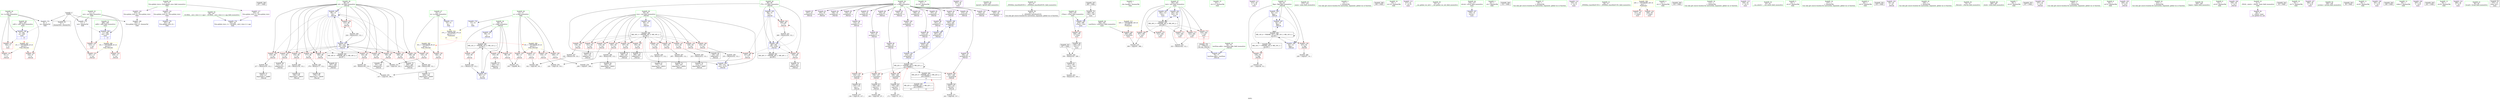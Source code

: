 digraph "SVFG" {
	label="SVFG";

	Node0x55ad871c8540 [shape=record,color=grey,label="{NodeID: 0\nNullPtr}"];
	Node0x55ad871c8540 -> Node0x55ad871e8010[style=solid];
	Node0x55ad871c8540 -> Node0x55ad871ef2a0[style=solid];
	Node0x55ad871c8540 -> Node0x55ad871ef3a0[style=solid];
	Node0x55ad871c8540 -> Node0x55ad871ef8a0[style=solid];
	Node0x55ad872152b0 [shape=record,color=black,label="{NodeID: 346\n257 = PHI()\n}"];
	Node0x55ad871ebd60 [shape=record,color=grey,label="{NodeID: 263\n217 = Binary(216, 112, )\n}"];
	Node0x55ad871ebd60 -> Node0x55ad871e9320[style=solid];
	Node0x55ad871ef8a0 [shape=record,color=blue, style = dotted,label="{NodeID: 180\n353\<--3\nllvm.global_ctors_2\<--dummyVal\nGlob }"];
	Node0x55ad871e6b20 [shape=record,color=purple,label="{NodeID: 97\n207\<--18\narrayidx54\<--a\n_Z4evali\n}"];
	Node0x55ad871e4bc0 [shape=record,color=green,label="{NodeID: 14\n41\<--1\n.str.10\<--dummyObj\nGlob }"];
	Node0x55ad871f7af0 [shape=record,color=grey,label="{NodeID: 277\n136 = cmp(135, 137, )\n}"];
	Node0x55ad871ea430 [shape=record,color=blue,label="{NodeID: 194\n84\<--233\nrow\<--inc70\n_Z4evali\n}"];
	Node0x55ad871ea430 -> Node0x55ad87201ba0[style=dashed];
	Node0x55ad871e7680 [shape=record,color=purple,label="{NodeID: 111\n303\<--36\n\<--.str.8\nmain\n}"];
	Node0x55ad871e5830 [shape=record,color=green,label="{NodeID: 28\n18\<--19\na\<--a_field_insensitive\nGlob }"];
	Node0x55ad871e5830 -> Node0x55ad871e9800[style=solid];
	Node0x55ad871e5830 -> Node0x55ad871e98d0[style=solid];
	Node0x55ad871e5830 -> Node0x55ad871e99a0[style=solid];
	Node0x55ad871e5830 -> Node0x55ad871e9a70[style=solid];
	Node0x55ad871e5830 -> Node0x55ad871e9b40[style=solid];
	Node0x55ad871e5830 -> Node0x55ad871e9c10[style=solid];
	Node0x55ad871e5830 -> Node0x55ad871e9ce0[style=solid];
	Node0x55ad871e5830 -> Node0x55ad871e9db0[style=solid];
	Node0x55ad871e5830 -> Node0x55ad871e9e80[style=solid];
	Node0x55ad871e5830 -> Node0x55ad871e9f50[style=solid];
	Node0x55ad871e5830 -> Node0x55ad871ea020[style=solid];
	Node0x55ad871e5830 -> Node0x55ad871ea0f0[style=solid];
	Node0x55ad871e5830 -> Node0x55ad871ea1c0[style=solid];
	Node0x55ad871e5830 -> Node0x55ad871e6a50[style=solid];
	Node0x55ad871e5830 -> Node0x55ad871e6b20[style=solid];
	Node0x55ad871e5830 -> Node0x55ad871e6bf0[style=solid];
	Node0x55ad871e5830 -> Node0x55ad871e6cc0[style=solid];
	Node0x55ad871e5830 -> Node0x55ad871e6d90[style=solid];
	Node0x55ad871e5830 -> Node0x55ad871e6e60[style=solid];
	Node0x55ad871e5830 -> Node0x55ad871e6f30[style=solid];
	Node0x55ad872034a0 [shape=record,color=black,label="{NodeID: 291\nMR_22V_2 = PHI(MR_22V_3, MR_22V_1, )\npts\{190000 \}\n|{<s0>13|<s1>13}}"];
	Node0x55ad872034a0:s0 -> Node0x55ad872011a0[style=dashed,color=red];
	Node0x55ad872034a0:s1 -> Node0x55ad872043a0[style=dashed,color=red];
	Node0x55ad871ecad0 [shape=record,color=red,label="{NodeID: 125\n99\<--13\n\<--n\n_Z4evali\n}"];
	Node0x55ad871ecad0 -> Node0x55ad871f7670[style=solid];
	Node0x55ad871e6510 [shape=record,color=green,label="{NodeID: 42\n242\<--243\nfprintf\<--fprintf_field_insensitive\n}"];
	Node0x55ad871ed630 [shape=record,color=red,label="{NodeID: 139\n128\<--84\n\<--row\n_Z4evali\n}"];
	Node0x55ad871ed630 -> Node0x55ad871e83b0[style=solid];
	Node0x55ad871e81e0 [shape=record,color=black,label="{NodeID: 56\n60\<--61\n\<--_ZNSt8ios_base4InitD1Ev\nCan only get source location for instruction, argument, global var or function.}"];
	Node0x55ad871ee190 [shape=record,color=red,label="{NodeID: 153\n166\<--86\n\<--col\n_Z4evali\n}"];
	Node0x55ad871ee190 -> Node0x55ad871e8960[style=solid];
	Node0x55ad871e8d70 [shape=record,color=black,label="{NodeID: 70\n188\<--187\nidxprom43\<--\n_Z4evali\n}"];
	Node0x55ad871eecf0 [shape=record,color=red,label="{NodeID: 167\n328\<--278\n\<--sTime\nmain\n}"];
	Node0x55ad871eecf0 -> Node0x55ad871e9590[style=solid];
	Node0x55ad871e98d0 [shape=record,color=purple,label="{NodeID: 84\n106\<--18\narraydecay\<--a\n_Z4evali\n}"];
	Node0x55ad871d8ea0 [shape=record,color=green,label="{NodeID: 1\n7\<--1\n__dso_handle\<--dummyObj\nGlob }"];
	Node0x55ad872153b0 [shape=record,color=black,label="{NodeID: 347\n285 = PHI()\n}"];
	Node0x55ad872153b0 -> Node0x55ad871e94c0[style=solid];
	Node0x55ad871ebee0 [shape=record,color=grey,label="{NodeID: 264\n111 = Binary(110, 112, )\n}"];
	Node0x55ad871ebee0 -> Node0x55ad871efb40[style=solid];
	Node0x55ad871ef9a0 [shape=record,color=blue,label="{NodeID: 181\n78\<--77\ntestNum.addr\<--testNum\n_Z4evali\n}"];
	Node0x55ad871e6bf0 [shape=record,color=purple,label="{NodeID: 98\n210\<--18\narrayidx56\<--a\n_Z4evali\n}"];
	Node0x55ad871e6bf0 -> Node0x55ad871f01c0[style=solid];
	Node0x55ad871e4c50 [shape=record,color=green,label="{NodeID: 15\n43\<--1\n.str.11\<--dummyObj\nGlob }"];
	Node0x55ad871f7c70 [shape=record,color=grey,label="{NodeID: 278\n120 = cmp(118, 119, )\n}"];
	Node0x55ad871ea500 [shape=record,color=blue,label="{NodeID: 195\n88\<--14\ni75\<--\n_Z4evali\n}"];
	Node0x55ad871ea500 -> Node0x55ad871ee740[style=dashed];
	Node0x55ad871ea500 -> Node0x55ad871ee810[style=dashed];
	Node0x55ad871ea500 -> Node0x55ad871ee8e0[style=dashed];
	Node0x55ad871ea500 -> Node0x55ad871ea5d0[style=dashed];
	Node0x55ad871ea500 -> Node0x55ad872002a0[style=dashed];
	Node0x55ad871e7750 [shape=record,color=purple,label="{NodeID: 112\n313\<--39\n\<--.str.9\nmain\n}"];
	Node0x55ad871e5930 [shape=record,color=green,label="{NodeID: 29\n47\<--51\nllvm.global_ctors\<--llvm.global_ctors_field_insensitive\nGlob }"];
	Node0x55ad871e5930 -> Node0x55ad871ec2f0[style=solid];
	Node0x55ad871e5930 -> Node0x55ad871ec3f0[style=solid];
	Node0x55ad871e5930 -> Node0x55ad871ec4f0[style=solid];
	Node0x55ad872039a0 [shape=record,color=black,label="{NodeID: 292\nMR_14V_7 = PHI(MR_14V_6, MR_14V_3, )\npts\{83 \}\n}"];
	Node0x55ad872039a0 -> Node0x55ad871ed490[style=dashed];
	Node0x55ad871ecba0 [shape=record,color=red,label="{NodeID: 126\n119\<--13\n\<--n\n_Z4evali\n}"];
	Node0x55ad871ecba0 -> Node0x55ad871f7c70[style=solid];
	Node0x55ad871e6610 [shape=record,color=green,label="{NodeID: 43\n273\<--274\nmain\<--main_field_insensitive\n}"];
	Node0x55ad871ed700 [shape=record,color=red,label="{NodeID: 140\n139\<--84\n\<--row\n_Z4evali\n}"];
	Node0x55ad871ed700 -> Node0x55ad871eb460[style=solid];
	Node0x55ad871e82e0 [shape=record,color=black,label="{NodeID: 57\n104\<--103\nidxprom\<--\n_Z4evali\n}"];
	Node0x55ad871ee260 [shape=record,color=red,label="{NodeID: 154\n177\<--86\n\<--col\n_Z4evali\n}"];
	Node0x55ad871ee260 -> Node0x55ad871f49e0[style=solid];
	Node0x55ad871e8e40 [shape=record,color=black,label="{NodeID: 71\n191\<--190\nidxprom45\<--\n_Z4evali\n}"];
	Node0x55ad871f43e0 [shape=record,color=grey,label="{NodeID: 251\n260 = Binary(259, 112, )\n}"];
	Node0x55ad871f43e0 -> Node0x55ad871ea5d0[style=solid];
	Node0x55ad871eedc0 [shape=record,color=red,label="{NodeID: 168\n308\<--280\n\<--numTests\nmain\n}"];
	Node0x55ad871eedc0 -> Node0x55ad871f77f0[style=solid];
	Node0x55ad871e99a0 [shape=record,color=purple,label="{NodeID: 85\n130\<--18\narrayidx9\<--a\n_Z4evali\n}"];
	Node0x55ad871d8980 [shape=record,color=green,label="{NodeID: 2\n14\<--1\n\<--dummyObj\nCan only get source location for instruction, argument, global var or function.}"];
	Node0x55ad87215510 [shape=record,color=black,label="{NodeID: 348\n304 = PHI()\n}"];
	Node0x55ad871ec060 [shape=record,color=grey,label="{NodeID: 265\n213 = Binary(212, 112, )\n}"];
	Node0x55ad871ec060 -> Node0x55ad871e9250[style=solid];
	Node0x55ad871efa70 [shape=record,color=blue,label="{NodeID: 182\n80\<--14\ni\<--\n_Z4evali\n}"];
	Node0x55ad871efa70 -> Node0x55ad87204da0[style=dashed];
	Node0x55ad871e6cc0 [shape=record,color=purple,label="{NodeID: 99\n215\<--18\narrayidx59\<--a\n_Z4evali\n}"];
	Node0x55ad871e4ce0 [shape=record,color=green,label="{NodeID: 16\n45\<--1\n.str.12\<--dummyObj\nGlob }"];
	Node0x55ad871f7df0 [shape=record,color=grey,label="{NodeID: 279\n249 = cmp(247, 248, )\n}"];
	Node0x55ad871ea5d0 [shape=record,color=blue,label="{NodeID: 196\n88\<--260\ni75\<--inc84\n_Z4evali\n}"];
	Node0x55ad871ea5d0 -> Node0x55ad871ee740[style=dashed];
	Node0x55ad871ea5d0 -> Node0x55ad871ee810[style=dashed];
	Node0x55ad871ea5d0 -> Node0x55ad871ee8e0[style=dashed];
	Node0x55ad871ea5d0 -> Node0x55ad871ea5d0[style=dashed];
	Node0x55ad871ea5d0 -> Node0x55ad872002a0[style=dashed];
	Node0x55ad871e7820 [shape=record,color=purple,label="{NodeID: 113\n317\<--41\n\<--.str.10\nmain\n}"];
	Node0x55ad871e5a30 [shape=record,color=green,label="{NodeID: 30\n52\<--53\n__cxx_global_var_init\<--__cxx_global_var_init_field_insensitive\n}"];
	Node0x55ad87203ea0 [shape=record,color=black,label="{NodeID: 293\nMR_18V_6 = PHI(MR_18V_4, MR_18V_2, )\npts\{87 \}\n}"];
	Node0x55ad871ecc70 [shape=record,color=red,label="{NodeID: 127\n141\<--13\n\<--n\n_Z4evali\n}"];
	Node0x55ad871ecc70 -> Node0x55ad871f6ef0[style=solid];
	Node0x55ad871e6710 [shape=record,color=green,label="{NodeID: 44\n276\<--277\nretval\<--retval_field_insensitive\nmain\n}"];
	Node0x55ad871e6710 -> Node0x55ad871ea6a0[style=solid];
	Node0x55ad871ed7d0 [shape=record,color=red,label="{NodeID: 141\n151\<--84\n\<--row\n_Z4evali\n}"];
	Node0x55ad871ed7d0 -> Node0x55ad871e8620[style=solid];
	Node0x55ad871e83b0 [shape=record,color=black,label="{NodeID: 58\n129\<--128\nidxprom8\<--\n_Z4evali\n}"];
	Node0x55ad871ee330 [shape=record,color=red,label="{NodeID: 155\n190\<--86\n\<--col\n_Z4evali\n}"];
	Node0x55ad871ee330 -> Node0x55ad871e8e40[style=solid];
	Node0x55ad871e8f10 [shape=record,color=black,label="{NodeID: 72\n196\<--195\nidxprom47\<--\n_Z4evali\n}"];
	Node0x55ad871f4560 [shape=record,color=grey,label="{NodeID: 252\n323 = Binary(322, 112, )\n}"];
	Node0x55ad871f4560 -> Node0x55ad871eaab0[style=solid];
	Node0x55ad871eee90 [shape=record,color=red,label="{NodeID: 169\n307\<--282\n\<--test\nmain\n}"];
	Node0x55ad871eee90 -> Node0x55ad871f77f0[style=solid];
	Node0x55ad871e9a70 [shape=record,color=purple,label="{NodeID: 86\n133\<--18\narrayidx11\<--a\n_Z4evali\n}"];
	Node0x55ad871e9a70 -> Node0x55ad871ee9b0[style=solid];
	Node0x55ad871d8a10 [shape=record,color=green,label="{NodeID: 3\n20\<--1\n.str\<--dummyObj\nGlob }"];
	Node0x55ad872155e0 [shape=record,color=black,label="{NodeID: 349\n314 = PHI()\n}"];
	Node0x55ad871ec1e0 [shape=record,color=grey,label="{NodeID: 266\n163 = Binary(162, 112, )\n}"];
	Node0x55ad871ec1e0 -> Node0x55ad871e8890[style=solid];
	Node0x55ad871efb40 [shape=record,color=blue,label="{NodeID: 183\n80\<--111\ni\<--inc\n_Z4evali\n}"];
	Node0x55ad871efb40 -> Node0x55ad87204da0[style=dashed];
	Node0x55ad871e6d90 [shape=record,color=purple,label="{NodeID: 100\n219\<--18\narrayidx62\<--a\n_Z4evali\n}"];
	Node0x55ad871e6d90 -> Node0x55ad871ea290[style=solid];
	Node0x55ad871e4d70 [shape=record,color=green,label="{NodeID: 17\n48\<--1\n\<--dummyObj\nCan only get source location for instruction, argument, global var or function.}"];
	Node0x55ad871f7f70 [shape=record,color=grey,label="{NodeID: 280\n160 = cmp(159, 137, )\n}"];
	Node0x55ad871ea6a0 [shape=record,color=blue,label="{NodeID: 197\n276\<--14\nretval\<--\nmain\n}"];
	Node0x55ad871e78f0 [shape=record,color=purple,label="{NodeID: 114\n334\<--43\n\<--.str.11\nmain\n}"];
	Node0x55ad871e5b30 [shape=record,color=green,label="{NodeID: 31\n56\<--57\n_ZNSt8ios_base4InitC1Ev\<--_ZNSt8ios_base4InitC1Ev_field_insensitive\n}"];
	Node0x55ad872043a0 [shape=record,color=black,label="{NodeID: 294\nMR_22V_9 = PHI(MR_22V_3, MR_22V_2, )\npts\{190000 \}\n|{<s0>13}}"];
	Node0x55ad872043a0:s0 -> Node0x55ad872034a0[style=dashed,color=blue];
	Node0x55ad871ecd40 [shape=record,color=red,label="{NodeID: 128\n248\<--13\n\<--n\n_Z4evali\n}"];
	Node0x55ad871ecd40 -> Node0x55ad871f7df0[style=solid];
	Node0x55ad871e67e0 [shape=record,color=green,label="{NodeID: 45\n278\<--279\nsTime\<--sTime_field_insensitive\nmain\n}"];
	Node0x55ad871e67e0 -> Node0x55ad871eecf0[style=solid];
	Node0x55ad871e67e0 -> Node0x55ad871ea770[style=solid];
	Node0x55ad87206e90 [shape=record,color=yellow,style=double,label="{NodeID: 308\n24V_1 = ENCHI(MR_24V_0)\npts\{1 \}\nFun[main]}"];
	Node0x55ad87206e90 -> Node0x55ad871ecfb0[style=dashed];
	Node0x55ad87206e90 -> Node0x55ad871ed080[style=dashed];
	Node0x55ad871ed8a0 [shape=record,color=red,label="{NodeID: 142\n162\<--84\n\<--row\n_Z4evali\n}"];
	Node0x55ad871ed8a0 -> Node0x55ad871ec1e0[style=solid];
	Node0x55ad871e8480 [shape=record,color=black,label="{NodeID: 59\n132\<--131\nidxprom10\<--\n_Z4evali\n}"];
	Node0x55ad871ee400 [shape=record,color=red,label="{NodeID: 156\n198\<--86\n\<--col\n_Z4evali\n}"];
	Node0x55ad871ee400 -> Node0x55ad871ebbe0[style=solid];
	Node0x55ad871e8fe0 [shape=record,color=black,label="{NodeID: 73\n200\<--199\nidxprom50\<--add49\n_Z4evali\n}"];
	Node0x55ad871f46e0 [shape=record,color=grey,label="{NodeID: 253\n332 = Binary(331, 333, )\n}"];
	Node0x55ad871eef60 [shape=record,color=red,label="{NodeID: 170\n312\<--282\n\<--test\nmain\n}"];
	Node0x55ad871e9b40 [shape=record,color=purple,label="{NodeID: 87\n153\<--18\narrayidx18\<--a\n_Z4evali\n}"];
	Node0x55ad871e4620 [shape=record,color=green,label="{NodeID: 4\n22\<--1\n.str.1\<--dummyObj\nGlob }"];
	Node0x55ad872156b0 [shape=record,color=black,label="{NodeID: 350\n318 = PHI()\n}"];
	Node0x55ad871f6bf0 [shape=record,color=grey,label="{NodeID: 267\n205 = Binary(204, 112, )\n}"];
	Node0x55ad871f6bf0 -> Node0x55ad871e90b0[style=solid];
	Node0x55ad871efc10 [shape=record,color=blue,label="{NodeID: 184\n82\<--112\nflag\<--\n_Z4evali\n}"];
	Node0x55ad871efc10 -> Node0x55ad871efe80[style=dashed];
	Node0x55ad871efc10 -> Node0x55ad871eff50[style=dashed];
	Node0x55ad871efc10 -> Node0x55ad87202aa0[style=dashed];
	Node0x55ad871efc10 -> Node0x55ad872039a0[style=dashed];
	Node0x55ad871e6e60 [shape=record,color=purple,label="{NodeID: 101\n254\<--18\narrayidx80\<--a\n_Z4evali\n}"];
	Node0x55ad871e4e30 [shape=record,color=green,label="{NodeID: 18\n112\<--1\n\<--dummyObj\nCan only get source location for instruction, argument, global var or function.}"];
	Node0x55ad872002a0 [shape=record,color=black,label="{NodeID: 281\nMR_20V_5 = PHI(MR_20V_3, MR_20V_1, )\npts\{89 \}\n}"];
	Node0x55ad871ea770 [shape=record,color=blue,label="{NodeID: 198\n278\<--288\nsTime\<--conv\nmain\n}"];
	Node0x55ad871ea770 -> Node0x55ad871eecf0[style=dashed];
	Node0x55ad871e79c0 [shape=record,color=purple,label="{NodeID: 115\n336\<--45\n\<--.str.12\nmain\n}"];
	Node0x55ad871e5c30 [shape=record,color=green,label="{NodeID: 32\n62\<--63\n__cxa_atexit\<--__cxa_atexit_field_insensitive\n}"];
	Node0x55ad871ece10 [shape=record,color=red,label="{NodeID: 129\n125\<--16\n\<--m\n_Z4evali\n}"];
	Node0x55ad871ece10 -> Node0x55ad871f7370[style=solid];
	Node0x55ad871e68b0 [shape=record,color=green,label="{NodeID: 46\n280\<--281\nnumTests\<--numTests_field_insensitive\nmain\n}"];
	Node0x55ad871e68b0 -> Node0x55ad871eedc0[style=solid];
	Node0x55ad871ed970 [shape=record,color=red,label="{NodeID: 143\n173\<--84\n\<--row\n_Z4evali\n}"];
	Node0x55ad871ed970 -> Node0x55ad871eb760[style=solid];
	Node0x55ad871e8550 [shape=record,color=black,label="{NodeID: 60\n135\<--134\nconv\<--\n_Z4evali\n}"];
	Node0x55ad871e8550 -> Node0x55ad871f7af0[style=solid];
	Node0x55ad871ee4d0 [shape=record,color=red,label="{NodeID: 157\n208\<--86\n\<--col\n_Z4evali\n}"];
	Node0x55ad871ee4d0 -> Node0x55ad871e9180[style=solid];
	Node0x55ad871e90b0 [shape=record,color=black,label="{NodeID: 74\n206\<--205\nidxprom53\<--add52\n_Z4evali\n}"];
	Node0x55ad871f4860 [shape=record,color=grey,label="{NodeID: 254\n330 = Binary(327, 329, )\n}"];
	Node0x55ad871f4860 -> Node0x55ad871e9660[style=solid];
	Node0x55ad871ef030 [shape=record,color=red,label="{NodeID: 171\n316\<--282\n\<--test\nmain\n}"];
	Node0x55ad871e9c10 [shape=record,color=purple,label="{NodeID: 88\n157\<--18\narrayidx21\<--a\n_Z4evali\n}"];
	Node0x55ad871e9c10 -> Node0x55ad871eea80[style=solid];
	Node0x55ad871e46b0 [shape=record,color=green,label="{NodeID: 5\n24\<--1\n.str.2\<--dummyObj\nGlob }"];
	Node0x55ad872157b0 [shape=record,color=black,label="{NodeID: 351\n327 = PHI()\n}"];
	Node0x55ad872157b0 -> Node0x55ad871f4860[style=solid];
	Node0x55ad871f6d70 [shape=record,color=grey,label="{NodeID: 268\n228 = cmp(227, 14, )\n}"];
	Node0x55ad871efce0 [shape=record,color=blue,label="{NodeID: 185\n84\<--14\nrow\<--\n_Z4evali\n}"];
	Node0x55ad871efce0 -> Node0x55ad87201ba0[style=dashed];
	Node0x55ad871e6f30 [shape=record,color=purple,label="{NodeID: 102\n255\<--18\narraydecay81\<--a\n_Z4evali\n}"];
	Node0x55ad871e4f30 [shape=record,color=green,label="{NodeID: 19\n137\<--1\n\<--dummyObj\nCan only get source location for instruction, argument, global var or function.}"];
	Node0x55ad871ea840 [shape=record,color=blue,label="{NodeID: 199\n8\<--292\nin\<--call1\nmain\n|{|<s1>13}}"];
	Node0x55ad871ea840 -> Node0x55ad871ec790[style=dashed];
	Node0x55ad871ea840:s1 -> Node0x55ad872052a0[style=dashed,color=red];
	Node0x55ad871ec2f0 [shape=record,color=purple,label="{NodeID: 116\n351\<--47\nllvm.global_ctors_0\<--llvm.global_ctors\nGlob }"];
	Node0x55ad871ec2f0 -> Node0x55ad871ef6a0[style=solid];
	Node0x55ad871e5d30 [shape=record,color=green,label="{NodeID: 33\n61\<--67\n_ZNSt8ios_base4InitD1Ev\<--_ZNSt8ios_base4InitD1Ev_field_insensitive\n}"];
	Node0x55ad871e5d30 -> Node0x55ad871e81e0[style=solid];
	Node0x55ad87204da0 [shape=record,color=black,label="{NodeID: 296\nMR_12V_3 = PHI(MR_12V_4, MR_12V_2, )\npts\{81 \}\n}"];
	Node0x55ad87204da0 -> Node0x55ad871ed150[style=dashed];
	Node0x55ad87204da0 -> Node0x55ad871ed220[style=dashed];
	Node0x55ad87204da0 -> Node0x55ad871ed2f0[style=dashed];
	Node0x55ad87204da0 -> Node0x55ad871efb40[style=dashed];
	Node0x55ad871ecee0 [shape=record,color=red,label="{NodeID: 130\n146\<--16\n\<--m\n_Z4evali\n}"];
	Node0x55ad871ecee0 -> Node0x55ad871f7970[style=solid];
	Node0x55ad871e6980 [shape=record,color=green,label="{NodeID: 47\n282\<--283\ntest\<--test_field_insensitive\nmain\n}"];
	Node0x55ad871e6980 -> Node0x55ad871eee90[style=solid];
	Node0x55ad871e6980 -> Node0x55ad871eef60[style=solid];
	Node0x55ad871e6980 -> Node0x55ad871ef030[style=solid];
	Node0x55ad871e6980 -> Node0x55ad871ef100[style=solid];
	Node0x55ad871e6980 -> Node0x55ad871ef1d0[style=solid];
	Node0x55ad871e6980 -> Node0x55ad871ea9e0[style=solid];
	Node0x55ad871e6980 -> Node0x55ad871eaab0[style=solid];
	Node0x55ad871eda40 [shape=record,color=red,label="{NodeID: 144\n187\<--84\n\<--row\n_Z4evali\n}"];
	Node0x55ad871eda40 -> Node0x55ad871e8d70[style=solid];
	Node0x55ad871e8620 [shape=record,color=black,label="{NodeID: 61\n152\<--151\nidxprom17\<--\n_Z4evali\n}"];
	Node0x55ad871ee5a0 [shape=record,color=red,label="{NodeID: 158\n216\<--86\n\<--col\n_Z4evali\n}"];
	Node0x55ad871ee5a0 -> Node0x55ad871ebd60[style=solid];
	Node0x55ad871e9180 [shape=record,color=black,label="{NodeID: 75\n209\<--208\nidxprom55\<--\n_Z4evali\n}"];
	Node0x55ad871f49e0 [shape=record,color=grey,label="{NodeID: 255\n178 = Binary(177, 112, )\n}"];
	Node0x55ad871f49e0 -> Node0x55ad871e8bd0[style=solid];
	Node0x55ad871ef100 [shape=record,color=red,label="{NodeID: 172\n319\<--282\n\<--test\nmain\n|{<s0>13}}"];
	Node0x55ad871ef100:s0 -> Node0x55ad87215ab0[style=solid,color=red];
	Node0x55ad871e9ce0 [shape=record,color=purple,label="{NodeID: 89\n165\<--18\narrayidx27\<--a\n_Z4evali\n}"];
	Node0x55ad871e4740 [shape=record,color=green,label="{NodeID: 6\n26\<--1\n.str.3\<--dummyObj\nGlob }"];
	Node0x55ad87215910 [shape=record,color=black,label="{NodeID: 352\n335 = PHI()\n}"];
	Node0x55ad871f6ef0 [shape=record,color=grey,label="{NodeID: 269\n142 = cmp(140, 141, )\n}"];
	Node0x55ad871efdb0 [shape=record,color=blue,label="{NodeID: 186\n86\<--14\ncol\<--\n_Z4evali\n}"];
	Node0x55ad871efdb0 -> Node0x55ad871ede50[style=dashed];
	Node0x55ad871efdb0 -> Node0x55ad871edf20[style=dashed];
	Node0x55ad871efdb0 -> Node0x55ad871edff0[style=dashed];
	Node0x55ad871efdb0 -> Node0x55ad871ee0c0[style=dashed];
	Node0x55ad871efdb0 -> Node0x55ad871ee190[style=dashed];
	Node0x55ad871efdb0 -> Node0x55ad871ee260[style=dashed];
	Node0x55ad871efdb0 -> Node0x55ad871ee330[style=dashed];
	Node0x55ad871efdb0 -> Node0x55ad871ee400[style=dashed];
	Node0x55ad871efdb0 -> Node0x55ad871ee4d0[style=dashed];
	Node0x55ad871efdb0 -> Node0x55ad871ee5a0[style=dashed];
	Node0x55ad871efdb0 -> Node0x55ad871ee670[style=dashed];
	Node0x55ad871efdb0 -> Node0x55ad871efdb0[style=dashed];
	Node0x55ad871efdb0 -> Node0x55ad871ea360[style=dashed];
	Node0x55ad871efdb0 -> Node0x55ad87203ea0[style=dashed];
	Node0x55ad871e7000 [shape=record,color=purple,label="{NodeID: 103\n92\<--20\n\<--.str\n_Z4evali\n}"];
	Node0x55ad871e5030 [shape=record,color=green,label="{NodeID: 20\n194\<--1\n\<--dummyObj\nCan only get source location for instruction, argument, global var or function.}"];
	Node0x55ad871ea910 [shape=record,color=blue,label="{NodeID: 200\n11\<--299\nout\<--call2\nmain\n|{|<s1>13}}"];
	Node0x55ad871ea910 -> Node0x55ad871eca00[style=dashed];
	Node0x55ad871ea910:s1 -> Node0x55ad87205dc0[style=dashed,color=red];
	Node0x55ad871ec3f0 [shape=record,color=purple,label="{NodeID: 117\n352\<--47\nllvm.global_ctors_1\<--llvm.global_ctors\nGlob }"];
	Node0x55ad871ec3f0 -> Node0x55ad871ef7a0[style=solid];
	Node0x55ad871e5e30 [shape=record,color=green,label="{NodeID: 34\n74\<--75\n_Z4evali\<--_Z4evali_field_insensitive\n}"];
	Node0x55ad872052a0 [shape=record,color=yellow,style=double,label="{NodeID: 297\n2V_1 = ENCHI(MR_2V_0)\npts\{10 \}\nFun[_Z4evali]}"];
	Node0x55ad872052a0 -> Node0x55ad871ec5f0[style=dashed];
	Node0x55ad872052a0 -> Node0x55ad871ec6c0[style=dashed];
	Node0x55ad871ecfb0 [shape=record,color=red,label="{NodeID: 131\n311\<--38\n\<--stderr\nmain\n}"];
	Node0x55ad871e7a70 [shape=record,color=green,label="{NodeID: 48\n286\<--287\nclock\<--clock_field_insensitive\n}"];
	Node0x55ad871edb10 [shape=record,color=red,label="{NodeID: 145\n195\<--84\n\<--row\n_Z4evali\n}"];
	Node0x55ad871edb10 -> Node0x55ad871e8f10[style=solid];
	Node0x55ad871e86f0 [shape=record,color=black,label="{NodeID: 62\n156\<--155\nidxprom20\<--add19\n_Z4evali\n}"];
	Node0x55ad871ee670 [shape=record,color=red,label="{NodeID: 159\n223\<--86\n\<--col\n_Z4evali\n}"];
	Node0x55ad871ee670 -> Node0x55ad871eb5e0[style=solid];
	Node0x55ad871e9250 [shape=record,color=black,label="{NodeID: 76\n214\<--213\nidxprom58\<--add57\n_Z4evali\n}"];
	Node0x55ad871eb2e0 [shape=record,color=grey,label="{NodeID: 256\n233 = Binary(232, 112, )\n}"];
	Node0x55ad871eb2e0 -> Node0x55ad871ea430[style=solid];
	Node0x55ad871ef1d0 [shape=record,color=red,label="{NodeID: 173\n322\<--282\n\<--test\nmain\n}"];
	Node0x55ad871ef1d0 -> Node0x55ad871f4560[style=solid];
	Node0x55ad871e9db0 [shape=record,color=purple,label="{NodeID: 90\n168\<--18\narrayidx29\<--a\n_Z4evali\n}"];
	Node0x55ad871e9db0 -> Node0x55ad871eeb50[style=solid];
	Node0x55ad871e47d0 [shape=record,color=green,label="{NodeID: 7\n28\<--1\n.str.4\<--dummyObj\nGlob }"];
	Node0x55ad872159e0 [shape=record,color=black,label="{NodeID: 353\n337 = PHI()\n}"];
	Node0x55ad871f7070 [shape=record,color=grey,label="{NodeID: 270\n237 = cmp(236, 14, )\n}"];
	Node0x55ad871efe80 [shape=record,color=blue,label="{NodeID: 187\n82\<--14\nflag\<--\n_Z4evali\n}"];
	Node0x55ad871efe80 -> Node0x55ad87202aa0[style=dashed];
	Node0x55ad871e70d0 [shape=record,color=purple,label="{NodeID: 104\n107\<--22\n\<--.str.1\n_Z4evali\n}"];
	Node0x55ad871e5130 [shape=record,color=green,label="{NodeID: 21\n203\<--1\n\<--dummyObj\nCan only get source location for instruction, argument, global var or function.}"];
	Node0x55ad872011a0 [shape=record,color=black,label="{NodeID: 284\nMR_22V_3 = PHI(MR_22V_8, MR_22V_2, )\npts\{190000 \}\n}"];
	Node0x55ad872011a0 -> Node0x55ad871ee9b0[style=dashed];
	Node0x55ad872011a0 -> Node0x55ad871eea80[style=dashed];
	Node0x55ad872011a0 -> Node0x55ad871eeb50[style=dashed];
	Node0x55ad872011a0 -> Node0x55ad871eec20[style=dashed];
	Node0x55ad872011a0 -> Node0x55ad871f0020[style=dashed];
	Node0x55ad872011a0 -> Node0x55ad872011a0[style=dashed];
	Node0x55ad872011a0 -> Node0x55ad872043a0[style=dashed];
	Node0x55ad871ea9e0 [shape=record,color=blue,label="{NodeID: 201\n282\<--112\ntest\<--\nmain\n}"];
	Node0x55ad871ea9e0 -> Node0x55ad87202fa0[style=dashed];
	Node0x55ad871ec4f0 [shape=record,color=purple,label="{NodeID: 118\n353\<--47\nllvm.global_ctors_2\<--llvm.global_ctors\nGlob }"];
	Node0x55ad871ec4f0 -> Node0x55ad871ef8a0[style=solid];
	Node0x55ad871e5f30 [shape=record,color=green,label="{NodeID: 35\n78\<--79\ntestNum.addr\<--testNum.addr_field_insensitive\n_Z4evali\n}"];
	Node0x55ad871e5f30 -> Node0x55ad871ef9a0[style=solid];
	Node0x55ad87205dc0 [shape=record,color=yellow,style=double,label="{NodeID: 298\n4V_1 = ENCHI(MR_4V_0)\npts\{12 \}\nFun[_Z4evali]}"];
	Node0x55ad87205dc0 -> Node0x55ad871ec860[style=dashed];
	Node0x55ad87205dc0 -> Node0x55ad871ec930[style=dashed];
	Node0x55ad871ed080 [shape=record,color=red,label="{NodeID: 132\n326\<--38\n\<--stderr\nmain\n}"];
	Node0x55ad871e7b70 [shape=record,color=green,label="{NodeID: 49\n292\<--293\ncall1\<--call1_field_insensitive\nmain\n}"];
	Node0x55ad871e7b70 -> Node0x55ad871ea840[style=solid];
	Node0x55ad871edbe0 [shape=record,color=red,label="{NodeID: 146\n204\<--84\n\<--row\n_Z4evali\n}"];
	Node0x55ad871edbe0 -> Node0x55ad871f6bf0[style=solid];
	Node0x55ad871e87c0 [shape=record,color=black,label="{NodeID: 63\n159\<--158\nconv22\<--\n_Z4evali\n}"];
	Node0x55ad871e87c0 -> Node0x55ad871f7f70[style=solid];
	Node0x55ad871ee740 [shape=record,color=red,label="{NodeID: 160\n247\<--88\n\<--i75\n_Z4evali\n}"];
	Node0x55ad871ee740 -> Node0x55ad871f7df0[style=solid];
	Node0x55ad871e9320 [shape=record,color=black,label="{NodeID: 77\n218\<--217\nidxprom61\<--add60\n_Z4evali\n}"];
	Node0x55ad871eb460 [shape=record,color=grey,label="{NodeID: 257\n140 = Binary(139, 112, )\n}"];
	Node0x55ad871eb460 -> Node0x55ad871f6ef0[style=solid];
	Node0x55ad871ef2a0 [shape=record,color=blue, style = dotted,label="{NodeID: 174\n8\<--3\nin\<--dummyVal\nGlob }"];
	Node0x55ad871ef2a0 -> Node0x55ad871ea840[style=dashed];
	Node0x55ad871e9e80 [shape=record,color=purple,label="{NodeID: 91\n176\<--18\narrayidx35\<--a\n_Z4evali\n}"];
	Node0x55ad871e4860 [shape=record,color=green,label="{NodeID: 8\n30\<--1\n.str.5\<--dummyObj\nGlob }"];
	Node0x55ad87215ab0 [shape=record,color=black,label="{NodeID: 354\n77 = PHI(319, )\n0th arg _Z4evali }"];
	Node0x55ad87215ab0 -> Node0x55ad871ef9a0[style=solid];
	Node0x55ad871f71f0 [shape=record,color=grey,label="{NodeID: 271\n183 = cmp(182, 137, )\n}"];
	Node0x55ad871eff50 [shape=record,color=blue,label="{NodeID: 188\n82\<--14\nflag\<--\n_Z4evali\n}"];
	Node0x55ad871eff50 -> Node0x55ad87202aa0[style=dashed];
	Node0x55ad871e71a0 [shape=record,color=purple,label="{NodeID: 105\n240\<--24\n\<--.str.2\n_Z4evali\n}"];
	Node0x55ad871e5230 [shape=record,color=green,label="{NodeID: 22\n333\<--1\n\<--dummyObj\nCan only get source location for instruction, argument, global var or function.}"];
	Node0x55ad871eaab0 [shape=record,color=blue,label="{NodeID: 202\n282\<--323\ntest\<--inc\nmain\n}"];
	Node0x55ad871eaab0 -> Node0x55ad87202fa0[style=dashed];
	Node0x55ad871ec5f0 [shape=record,color=red,label="{NodeID: 119\n91\<--8\n\<--in\n_Z4evali\n}"];
	Node0x55ad871e6000 [shape=record,color=green,label="{NodeID: 36\n80\<--81\ni\<--i_field_insensitive\n_Z4evali\n}"];
	Node0x55ad871e6000 -> Node0x55ad871ed150[style=solid];
	Node0x55ad871e6000 -> Node0x55ad871ed220[style=solid];
	Node0x55ad871e6000 -> Node0x55ad871ed2f0[style=solid];
	Node0x55ad871e6000 -> Node0x55ad871efa70[style=solid];
	Node0x55ad871e6000 -> Node0x55ad871efb40[style=solid];
	Node0x55ad87205ea0 [shape=record,color=yellow,style=double,label="{NodeID: 299\n6V_1 = ENCHI(MR_6V_0)\npts\{15 \}\nFun[_Z4evali]}"];
	Node0x55ad87205ea0 -> Node0x55ad871ecad0[style=dashed];
	Node0x55ad87205ea0 -> Node0x55ad871ecba0[style=dashed];
	Node0x55ad87205ea0 -> Node0x55ad871ecc70[style=dashed];
	Node0x55ad87205ea0 -> Node0x55ad871ecd40[style=dashed];
	Node0x55ad871ed150 [shape=record,color=red,label="{NodeID: 133\n98\<--80\n\<--i\n_Z4evali\n}"];
	Node0x55ad871ed150 -> Node0x55ad871f7670[style=solid];
	Node0x55ad871e7c40 [shape=record,color=green,label="{NodeID: 50\n294\<--295\nfopen\<--fopen_field_insensitive\n}"];
	Node0x55ad87207320 [shape=record,color=yellow,style=double,label="{NodeID: 313\n32V_1 = ENCHI(MR_32V_0)\npts\{281 \}\nFun[main]}"];
	Node0x55ad87207320 -> Node0x55ad871eedc0[style=dashed];
	Node0x55ad871edcb0 [shape=record,color=red,label="{NodeID: 147\n212\<--84\n\<--row\n_Z4evali\n}"];
	Node0x55ad871edcb0 -> Node0x55ad871ec060[style=solid];
	Node0x55ad871e8890 [shape=record,color=black,label="{NodeID: 64\n164\<--163\nidxprom26\<--add25\n_Z4evali\n}"];
	Node0x55ad871ee810 [shape=record,color=red,label="{NodeID: 161\n252\<--88\n\<--i75\n_Z4evali\n}"];
	Node0x55ad871ee810 -> Node0x55ad871e93f0[style=solid];
	Node0x55ad871e93f0 [shape=record,color=black,label="{NodeID: 78\n253\<--252\nidxprom79\<--\n_Z4evali\n}"];
	Node0x55ad871eb5e0 [shape=record,color=grey,label="{NodeID: 258\n224 = Binary(223, 112, )\n}"];
	Node0x55ad871eb5e0 -> Node0x55ad871ea360[style=solid];
	Node0x55ad871ef3a0 [shape=record,color=blue, style = dotted,label="{NodeID: 175\n11\<--3\nout\<--dummyVal\nGlob }"];
	Node0x55ad871ef3a0 -> Node0x55ad871ea910[style=dashed];
	Node0x55ad871e9f50 [shape=record,color=purple,label="{NodeID: 92\n180\<--18\narrayidx38\<--a\n_Z4evali\n}"];
	Node0x55ad871e9f50 -> Node0x55ad871eec20[style=solid];
	Node0x55ad871e48f0 [shape=record,color=green,label="{NodeID: 9\n32\<--1\n.str.6\<--dummyObj\nGlob }"];
	Node0x55ad871f7370 [shape=record,color=grey,label="{NodeID: 272\n126 = cmp(124, 125, )\n}"];
	Node0x55ad871f0020 [shape=record,color=blue,label="{NodeID: 189\n192\<--194\narrayidx46\<--\n_Z4evali\n}"];
	Node0x55ad871f0020 -> Node0x55ad871f00f0[style=dashed];
	Node0x55ad871e7270 [shape=record,color=purple,label="{NodeID: 106\n256\<--26\n\<--.str.3\n_Z4evali\n}"];
	Node0x55ad871e5330 [shape=record,color=green,label="{NodeID: 23\n4\<--6\n_ZStL8__ioinit\<--_ZStL8__ioinit_field_insensitive\nGlob }"];
	Node0x55ad871e5330 -> Node0x55ad871e9730[style=solid];
	Node0x55ad87201ba0 [shape=record,color=black,label="{NodeID: 286\nMR_16V_3 = PHI(MR_16V_4, MR_16V_2, )\npts\{85 \}\n}"];
	Node0x55ad87201ba0 -> Node0x55ad871ed560[style=dashed];
	Node0x55ad87201ba0 -> Node0x55ad871ed630[style=dashed];
	Node0x55ad87201ba0 -> Node0x55ad871ed700[style=dashed];
	Node0x55ad87201ba0 -> Node0x55ad871ed7d0[style=dashed];
	Node0x55ad87201ba0 -> Node0x55ad871ed8a0[style=dashed];
	Node0x55ad87201ba0 -> Node0x55ad871ed970[style=dashed];
	Node0x55ad87201ba0 -> Node0x55ad871eda40[style=dashed];
	Node0x55ad87201ba0 -> Node0x55ad871edb10[style=dashed];
	Node0x55ad87201ba0 -> Node0x55ad871edbe0[style=dashed];
	Node0x55ad87201ba0 -> Node0x55ad871edcb0[style=dashed];
	Node0x55ad87201ba0 -> Node0x55ad871edd80[style=dashed];
	Node0x55ad87201ba0 -> Node0x55ad871ea430[style=dashed];
	Node0x55ad871ec6c0 [shape=record,color=red,label="{NodeID: 120\n102\<--8\n\<--in\n_Z4evali\n}"];
	Node0x55ad871e60d0 [shape=record,color=green,label="{NodeID: 37\n82\<--83\nflag\<--flag_field_insensitive\n_Z4evali\n}"];
	Node0x55ad871e60d0 -> Node0x55ad871ed3c0[style=solid];
	Node0x55ad871e60d0 -> Node0x55ad871ed490[style=solid];
	Node0x55ad871e60d0 -> Node0x55ad871efc10[style=solid];
	Node0x55ad871e60d0 -> Node0x55ad871efe80[style=solid];
	Node0x55ad871e60d0 -> Node0x55ad871eff50[style=solid];
	Node0x55ad87205f80 [shape=record,color=yellow,style=double,label="{NodeID: 300\n8V_1 = ENCHI(MR_8V_0)\npts\{17 \}\nFun[_Z4evali]}"];
	Node0x55ad87205f80 -> Node0x55ad871ece10[style=dashed];
	Node0x55ad87205f80 -> Node0x55ad871ecee0[style=dashed];
	Node0x55ad871ed220 [shape=record,color=red,label="{NodeID: 134\n103\<--80\n\<--i\n_Z4evali\n}"];
	Node0x55ad871ed220 -> Node0x55ad871e82e0[style=solid];
	Node0x55ad871e7d40 [shape=record,color=green,label="{NodeID: 51\n299\<--300\ncall2\<--call2_field_insensitive\nmain\n}"];
	Node0x55ad871e7d40 -> Node0x55ad871ea910[style=solid];
	Node0x55ad871edd80 [shape=record,color=red,label="{NodeID: 148\n232\<--84\n\<--row\n_Z4evali\n}"];
	Node0x55ad871edd80 -> Node0x55ad871eb2e0[style=solid];
	Node0x55ad871e8960 [shape=record,color=black,label="{NodeID: 65\n167\<--166\nidxprom28\<--\n_Z4evali\n}"];
	Node0x55ad871ee8e0 [shape=record,color=red,label="{NodeID: 162\n259\<--88\n\<--i75\n_Z4evali\n}"];
	Node0x55ad871ee8e0 -> Node0x55ad871f43e0[style=solid];
	Node0x55ad871e94c0 [shape=record,color=black,label="{NodeID: 79\n288\<--285\nconv\<--call\nmain\n}"];
	Node0x55ad871e94c0 -> Node0x55ad871ea770[style=solid];
	Node0x55ad87214790 [shape=record,color=black,label="{NodeID: 342\n93 = PHI()\n}"];
	Node0x55ad871eb760 [shape=record,color=grey,label="{NodeID: 259\n174 = Binary(173, 112, )\n}"];
	Node0x55ad871eb760 -> Node0x55ad871e8b00[style=solid];
	Node0x55ad871ef4a0 [shape=record,color=blue,label="{NodeID: 176\n13\<--14\nn\<--\nGlob }"];
	Node0x55ad871ef4a0 -> Node0x55ad872075c0[style=dashed];
	Node0x55ad871ea020 [shape=record,color=purple,label="{NodeID: 93\n189\<--18\narrayidx44\<--a\n_Z4evali\n}"];
	Node0x55ad871e4980 [shape=record,color=green,label="{NodeID: 10\n34\<--1\n.str.7\<--dummyObj\nGlob }"];
	Node0x55ad871f74f0 [shape=record,color=grey,label="{NodeID: 273\n171 = cmp(170, 137, )\n}"];
	Node0x55ad871f00f0 [shape=record,color=blue,label="{NodeID: 190\n201\<--203\narrayidx51\<--\n_Z4evali\n}"];
	Node0x55ad871f00f0 -> Node0x55ad871f01c0[style=dashed];
	Node0x55ad871e7340 [shape=record,color=purple,label="{NodeID: 107\n290\<--28\n\<--.str.4\nmain\n}"];
	Node0x55ad871e5430 [shape=record,color=green,label="{NodeID: 24\n8\<--10\nin\<--in_field_insensitive\nGlob }"];
	Node0x55ad871e5430 -> Node0x55ad871ec5f0[style=solid];
	Node0x55ad871e5430 -> Node0x55ad871ec6c0[style=solid];
	Node0x55ad871e5430 -> Node0x55ad871ec790[style=solid];
	Node0x55ad871e5430 -> Node0x55ad871ef2a0[style=solid];
	Node0x55ad871e5430 -> Node0x55ad871ea840[style=solid];
	Node0x55ad871ec790 [shape=record,color=red,label="{NodeID: 121\n302\<--8\n\<--in\nmain\n}"];
	Node0x55ad871e61a0 [shape=record,color=green,label="{NodeID: 38\n84\<--85\nrow\<--row_field_insensitive\n_Z4evali\n}"];
	Node0x55ad871e61a0 -> Node0x55ad871ed560[style=solid];
	Node0x55ad871e61a0 -> Node0x55ad871ed630[style=solid];
	Node0x55ad871e61a0 -> Node0x55ad871ed700[style=solid];
	Node0x55ad871e61a0 -> Node0x55ad871ed7d0[style=solid];
	Node0x55ad871e61a0 -> Node0x55ad871ed8a0[style=solid];
	Node0x55ad871e61a0 -> Node0x55ad871ed970[style=solid];
	Node0x55ad871e61a0 -> Node0x55ad871eda40[style=solid];
	Node0x55ad871e61a0 -> Node0x55ad871edb10[style=solid];
	Node0x55ad871e61a0 -> Node0x55ad871edbe0[style=solid];
	Node0x55ad871e61a0 -> Node0x55ad871edcb0[style=solid];
	Node0x55ad871e61a0 -> Node0x55ad871edd80[style=solid];
	Node0x55ad871e61a0 -> Node0x55ad871efce0[style=solid];
	Node0x55ad871e61a0 -> Node0x55ad871ea430[style=solid];
	Node0x55ad871ed2f0 [shape=record,color=red,label="{NodeID: 135\n110\<--80\n\<--i\n_Z4evali\n}"];
	Node0x55ad871ed2f0 -> Node0x55ad871ebee0[style=solid];
	Node0x55ad871e7e10 [shape=record,color=green,label="{NodeID: 52\n338\<--339\nsystem\<--system_field_insensitive\n}"];
	Node0x55ad871ede50 [shape=record,color=red,label="{NodeID: 149\n124\<--86\n\<--col\n_Z4evali\n}"];
	Node0x55ad871ede50 -> Node0x55ad871f7370[style=solid];
	Node0x55ad871e8a30 [shape=record,color=black,label="{NodeID: 66\n170\<--169\nconv30\<--\n_Z4evali\n}"];
	Node0x55ad871e8a30 -> Node0x55ad871f74f0[style=solid];
	Node0x55ad871ee9b0 [shape=record,color=red,label="{NodeID: 163\n134\<--133\n\<--arrayidx11\n_Z4evali\n}"];
	Node0x55ad871ee9b0 -> Node0x55ad871e8550[style=solid];
	Node0x55ad871e9590 [shape=record,color=black,label="{NodeID: 80\n329\<--328\nconv7\<--\nmain\n}"];
	Node0x55ad871e9590 -> Node0x55ad871f4860[style=solid];
	Node0x55ad87214fb0 [shape=record,color=black,label="{NodeID: 343\n59 = PHI()\n}"];
	Node0x55ad871eb8e0 [shape=record,color=grey,label="{NodeID: 260\n155 = Binary(154, 112, )\n}"];
	Node0x55ad871eb8e0 -> Node0x55ad871e86f0[style=solid];
	Node0x55ad871ef5a0 [shape=record,color=blue,label="{NodeID: 177\n16\<--14\nm\<--\nGlob }"];
	Node0x55ad871ef5a0 -> Node0x55ad872075c0[style=dashed];
	Node0x55ad871ea0f0 [shape=record,color=purple,label="{NodeID: 94\n192\<--18\narrayidx46\<--a\n_Z4evali\n}"];
	Node0x55ad871ea0f0 -> Node0x55ad871f0020[style=solid];
	Node0x55ad871e4a10 [shape=record,color=green,label="{NodeID: 11\n36\<--1\n.str.8\<--dummyObj\nGlob }"];
	Node0x55ad871f7670 [shape=record,color=grey,label="{NodeID: 274\n100 = cmp(98, 99, )\n}"];
	Node0x55ad871f01c0 [shape=record,color=blue,label="{NodeID: 191\n210\<--203\narrayidx56\<--\n_Z4evali\n}"];
	Node0x55ad871f01c0 -> Node0x55ad871ea290[style=dashed];
	Node0x55ad871e7410 [shape=record,color=purple,label="{NodeID: 108\n291\<--30\n\<--.str.5\nmain\n}"];
	Node0x55ad871e5530 [shape=record,color=green,label="{NodeID: 25\n11\<--12\nout\<--out_field_insensitive\nGlob }"];
	Node0x55ad871e5530 -> Node0x55ad871ec860[style=solid];
	Node0x55ad871e5530 -> Node0x55ad871ec930[style=solid];
	Node0x55ad871e5530 -> Node0x55ad871eca00[style=solid];
	Node0x55ad871e5530 -> Node0x55ad871ef3a0[style=solid];
	Node0x55ad871e5530 -> Node0x55ad871ea910[style=solid];
	Node0x55ad871ec860 [shape=record,color=red,label="{NodeID: 122\n239\<--11\n\<--out\n_Z4evali\n}"];
	Node0x55ad871e6270 [shape=record,color=green,label="{NodeID: 39\n86\<--87\ncol\<--col_field_insensitive\n_Z4evali\n}"];
	Node0x55ad871e6270 -> Node0x55ad871ede50[style=solid];
	Node0x55ad871e6270 -> Node0x55ad871edf20[style=solid];
	Node0x55ad871e6270 -> Node0x55ad871edff0[style=solid];
	Node0x55ad871e6270 -> Node0x55ad871ee0c0[style=solid];
	Node0x55ad871e6270 -> Node0x55ad871ee190[style=solid];
	Node0x55ad871e6270 -> Node0x55ad871ee260[style=solid];
	Node0x55ad871e6270 -> Node0x55ad871ee330[style=solid];
	Node0x55ad871e6270 -> Node0x55ad871ee400[style=solid];
	Node0x55ad871e6270 -> Node0x55ad871ee4d0[style=solid];
	Node0x55ad871e6270 -> Node0x55ad871ee5a0[style=solid];
	Node0x55ad871e6270 -> Node0x55ad871ee670[style=solid];
	Node0x55ad871e6270 -> Node0x55ad871efdb0[style=solid];
	Node0x55ad871e6270 -> Node0x55ad871ea360[style=solid];
	Node0x55ad871ed3c0 [shape=record,color=red,label="{NodeID: 136\n227\<--82\n\<--flag\n_Z4evali\n}"];
	Node0x55ad871ed3c0 -> Node0x55ad871f6d70[style=solid];
	Node0x55ad871e7f10 [shape=record,color=green,label="{NodeID: 53\n49\<--347\n_GLOBAL__sub_I_Acev_0_1.cpp\<--_GLOBAL__sub_I_Acev_0_1.cpp_field_insensitive\n}"];
	Node0x55ad871e7f10 -> Node0x55ad871ef7a0[style=solid];
	Node0x55ad872075c0 [shape=record,color=yellow,style=double,label="{NodeID: 316\n37V_1 = ENCHI(MR_37V_0)\npts\{15 17 \}\nFun[main]|{<s0>13|<s1>13}}"];
	Node0x55ad872075c0:s0 -> Node0x55ad87205ea0[style=dashed,color=red];
	Node0x55ad872075c0:s1 -> Node0x55ad87205f80[style=dashed,color=red];
	Node0x55ad871edf20 [shape=record,color=red,label="{NodeID: 150\n131\<--86\n\<--col\n_Z4evali\n}"];
	Node0x55ad871edf20 -> Node0x55ad871e8480[style=solid];
	Node0x55ad871e8b00 [shape=record,color=black,label="{NodeID: 67\n175\<--174\nidxprom34\<--add33\n_Z4evali\n}"];
	Node0x55ad871eea80 [shape=record,color=red,label="{NodeID: 164\n158\<--157\n\<--arrayidx21\n_Z4evali\n}"];
	Node0x55ad871eea80 -> Node0x55ad871e87c0[style=solid];
	Node0x55ad871e9660 [shape=record,color=black,label="{NodeID: 81\n331\<--330\nconv8\<--sub\nmain\n}"];
	Node0x55ad871e9660 -> Node0x55ad871f46e0[style=solid];
	Node0x55ad872150b0 [shape=record,color=black,label="{NodeID: 344\n108 = PHI()\n}"];
	Node0x55ad871eba60 [shape=record,color=grey,label="{NodeID: 261\n145 = Binary(144, 112, )\n}"];
	Node0x55ad871eba60 -> Node0x55ad871f7970[style=solid];
	Node0x55ad871ef6a0 [shape=record,color=blue,label="{NodeID: 178\n351\<--48\nllvm.global_ctors_0\<--\nGlob }"];
	Node0x55ad871ea1c0 [shape=record,color=purple,label="{NodeID: 95\n197\<--18\narrayidx48\<--a\n_Z4evali\n}"];
	Node0x55ad871e4aa0 [shape=record,color=green,label="{NodeID: 12\n38\<--1\nstderr\<--dummyObj\nGlob }"];
	Node0x55ad871f77f0 [shape=record,color=grey,label="{NodeID: 275\n309 = cmp(307, 308, )\n}"];
	Node0x55ad871ea290 [shape=record,color=blue,label="{NodeID: 192\n219\<--194\narrayidx62\<--\n_Z4evali\n}"];
	Node0x55ad871ea290 -> Node0x55ad872011a0[style=dashed];
	Node0x55ad871e74e0 [shape=record,color=purple,label="{NodeID: 109\n297\<--32\n\<--.str.6\nmain\n}"];
	Node0x55ad871e5630 [shape=record,color=green,label="{NodeID: 26\n13\<--15\nn\<--n_field_insensitive\nGlob }"];
	Node0x55ad871e5630 -> Node0x55ad871ecad0[style=solid];
	Node0x55ad871e5630 -> Node0x55ad871ecba0[style=solid];
	Node0x55ad871e5630 -> Node0x55ad871ecc70[style=solid];
	Node0x55ad871e5630 -> Node0x55ad871ecd40[style=solid];
	Node0x55ad871e5630 -> Node0x55ad871ef4a0[style=solid];
	Node0x55ad87202aa0 [shape=record,color=black,label="{NodeID: 289\nMR_14V_6 = PHI(MR_14V_5, MR_14V_3, MR_14V_4, )\npts\{83 \}\n}"];
	Node0x55ad87202aa0 -> Node0x55ad871ed3c0[style=dashed];
	Node0x55ad87202aa0 -> Node0x55ad871efe80[style=dashed];
	Node0x55ad87202aa0 -> Node0x55ad871eff50[style=dashed];
	Node0x55ad87202aa0 -> Node0x55ad87202aa0[style=dashed];
	Node0x55ad87202aa0 -> Node0x55ad872039a0[style=dashed];
	Node0x55ad871ec930 [shape=record,color=red,label="{NodeID: 123\n251\<--11\n\<--out\n_Z4evali\n}"];
	Node0x55ad871e6340 [shape=record,color=green,label="{NodeID: 40\n88\<--89\ni75\<--i75_field_insensitive\n_Z4evali\n}"];
	Node0x55ad871e6340 -> Node0x55ad871ee740[style=solid];
	Node0x55ad871e6340 -> Node0x55ad871ee810[style=solid];
	Node0x55ad871e6340 -> Node0x55ad871ee8e0[style=solid];
	Node0x55ad871e6340 -> Node0x55ad871ea500[style=solid];
	Node0x55ad871e6340 -> Node0x55ad871ea5d0[style=solid];
	Node0x55ad871ed490 [shape=record,color=red,label="{NodeID: 137\n236\<--82\n\<--flag\n_Z4evali\n}"];
	Node0x55ad871ed490 -> Node0x55ad871f7070[style=solid];
	Node0x55ad871e8010 [shape=record,color=black,label="{NodeID: 54\n2\<--3\ndummyVal\<--dummyVal\n}"];
	Node0x55ad871edff0 [shape=record,color=red,label="{NodeID: 151\n144\<--86\n\<--col\n_Z4evali\n}"];
	Node0x55ad871edff0 -> Node0x55ad871eba60[style=solid];
	Node0x55ad871e8bd0 [shape=record,color=black,label="{NodeID: 68\n179\<--178\nidxprom37\<--add36\n_Z4evali\n}"];
	Node0x55ad871eeb50 [shape=record,color=red,label="{NodeID: 165\n169\<--168\n\<--arrayidx29\n_Z4evali\n}"];
	Node0x55ad871eeb50 -> Node0x55ad871e8a30[style=solid];
	Node0x55ad871e9730 [shape=record,color=purple,label="{NodeID: 82\n58\<--4\n\<--_ZStL8__ioinit\n__cxx_global_var_init\n}"];
	Node0x55ad872151b0 [shape=record,color=black,label="{NodeID: 345\n241 = PHI()\n}"];
	Node0x55ad871ebbe0 [shape=record,color=grey,label="{NodeID: 262\n199 = Binary(198, 112, )\n}"];
	Node0x55ad871ebbe0 -> Node0x55ad871e8fe0[style=solid];
	Node0x55ad871ef7a0 [shape=record,color=blue,label="{NodeID: 179\n352\<--49\nllvm.global_ctors_1\<--_GLOBAL__sub_I_Acev_0_1.cpp\nGlob }"];
	Node0x55ad871e6a50 [shape=record,color=purple,label="{NodeID: 96\n201\<--18\narrayidx51\<--a\n_Z4evali\n}"];
	Node0x55ad871e6a50 -> Node0x55ad871f00f0[style=solid];
	Node0x55ad871e4b30 [shape=record,color=green,label="{NodeID: 13\n39\<--1\n.str.9\<--dummyObj\nGlob }"];
	Node0x55ad871f7970 [shape=record,color=grey,label="{NodeID: 276\n147 = cmp(145, 146, )\n}"];
	Node0x55ad871ea360 [shape=record,color=blue,label="{NodeID: 193\n86\<--224\ncol\<--inc65\n_Z4evali\n}"];
	Node0x55ad871ea360 -> Node0x55ad871ede50[style=dashed];
	Node0x55ad871ea360 -> Node0x55ad871edf20[style=dashed];
	Node0x55ad871ea360 -> Node0x55ad871edff0[style=dashed];
	Node0x55ad871ea360 -> Node0x55ad871ee0c0[style=dashed];
	Node0x55ad871ea360 -> Node0x55ad871ee190[style=dashed];
	Node0x55ad871ea360 -> Node0x55ad871ee260[style=dashed];
	Node0x55ad871ea360 -> Node0x55ad871ee330[style=dashed];
	Node0x55ad871ea360 -> Node0x55ad871ee400[style=dashed];
	Node0x55ad871ea360 -> Node0x55ad871ee4d0[style=dashed];
	Node0x55ad871ea360 -> Node0x55ad871ee5a0[style=dashed];
	Node0x55ad871ea360 -> Node0x55ad871ee670[style=dashed];
	Node0x55ad871ea360 -> Node0x55ad871efdb0[style=dashed];
	Node0x55ad871ea360 -> Node0x55ad871ea360[style=dashed];
	Node0x55ad871ea360 -> Node0x55ad87203ea0[style=dashed];
	Node0x55ad871e75b0 [shape=record,color=purple,label="{NodeID: 110\n298\<--34\n\<--.str.7\nmain\n}"];
	Node0x55ad871e5730 [shape=record,color=green,label="{NodeID: 27\n16\<--17\nm\<--m_field_insensitive\nGlob }"];
	Node0x55ad871e5730 -> Node0x55ad871ece10[style=solid];
	Node0x55ad871e5730 -> Node0x55ad871ecee0[style=solid];
	Node0x55ad871e5730 -> Node0x55ad871ef5a0[style=solid];
	Node0x55ad87202fa0 [shape=record,color=black,label="{NodeID: 290\nMR_34V_3 = PHI(MR_34V_4, MR_34V_2, )\npts\{283 \}\n}"];
	Node0x55ad87202fa0 -> Node0x55ad871eee90[style=dashed];
	Node0x55ad87202fa0 -> Node0x55ad871eef60[style=dashed];
	Node0x55ad87202fa0 -> Node0x55ad871ef030[style=dashed];
	Node0x55ad87202fa0 -> Node0x55ad871ef100[style=dashed];
	Node0x55ad87202fa0 -> Node0x55ad871ef1d0[style=dashed];
	Node0x55ad87202fa0 -> Node0x55ad871eaab0[style=dashed];
	Node0x55ad871eca00 [shape=record,color=red,label="{NodeID: 124\n315\<--11\n\<--out\nmain\n}"];
	Node0x55ad871e6410 [shape=record,color=green,label="{NodeID: 41\n94\<--95\nfscanf\<--fscanf_field_insensitive\n}"];
	Node0x55ad871ed560 [shape=record,color=red,label="{NodeID: 138\n118\<--84\n\<--row\n_Z4evali\n}"];
	Node0x55ad871ed560 -> Node0x55ad871f7c70[style=solid];
	Node0x55ad871e8110 [shape=record,color=black,label="{NodeID: 55\n275\<--14\nmain_ret\<--\nmain\n}"];
	Node0x55ad871ee0c0 [shape=record,color=red,label="{NodeID: 152\n154\<--86\n\<--col\n_Z4evali\n}"];
	Node0x55ad871ee0c0 -> Node0x55ad871eb8e0[style=solid];
	Node0x55ad871e8ca0 [shape=record,color=black,label="{NodeID: 69\n182\<--181\nconv39\<--\n_Z4evali\n}"];
	Node0x55ad871e8ca0 -> Node0x55ad871f71f0[style=solid];
	Node0x55ad871eec20 [shape=record,color=red,label="{NodeID: 166\n181\<--180\n\<--arrayidx38\n_Z4evali\n}"];
	Node0x55ad871eec20 -> Node0x55ad871e8ca0[style=solid];
	Node0x55ad871e9800 [shape=record,color=purple,label="{NodeID: 83\n105\<--18\narrayidx\<--a\n_Z4evali\n}"];
}
